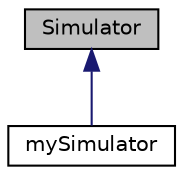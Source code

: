 digraph "Simulator"
{
 // LATEX_PDF_SIZE
  edge [fontname="Helvetica",fontsize="10",labelfontname="Helvetica",labelfontsize="10"];
  node [fontname="Helvetica",fontsize="10",shape=record];
  Node0 [label="Simulator",height=0.2,width=0.4,color="black", fillcolor="grey75", style="filled", fontcolor="black",tooltip=" "];
  Node0 -> Node1 [dir="back",color="midnightblue",fontsize="10",style="solid"];
  Node1 [label="mySimulator",height=0.2,width=0.4,color="black", fillcolor="white", style="filled",URL="$classmy_simulator.html",tooltip="contains lists of Drawable objects and Updateable objects and calls draw and update for their derived..."];
}

